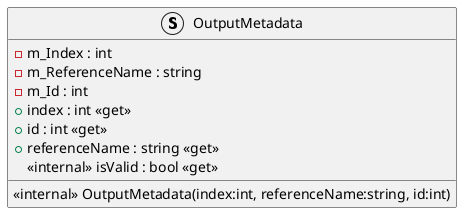 @startuml
struct OutputMetadata {
    - m_Index : int
    - m_ReferenceName : string
    - m_Id : int
    <<internal>> OutputMetadata(index:int, referenceName:string, id:int)
    + index : int <<get>>
    + id : int <<get>>
    + referenceName : string <<get>>
    <<internal>> isValid : bool <<get>>
}
@enduml
